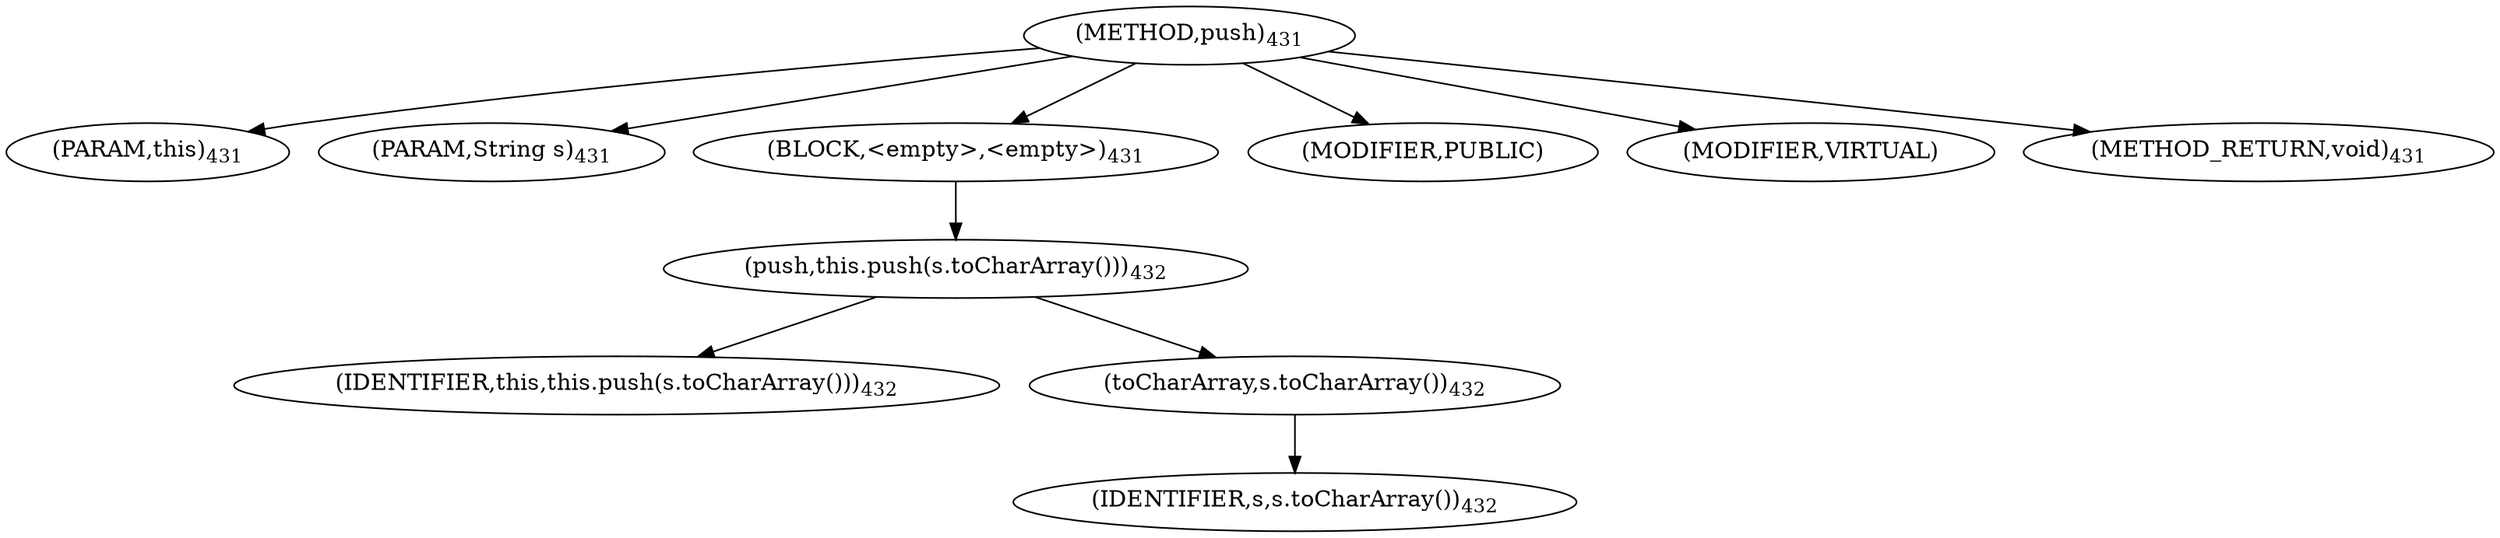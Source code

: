 digraph "push" {  
"839" [label = <(METHOD,push)<SUB>431</SUB>> ]
"40" [label = <(PARAM,this)<SUB>431</SUB>> ]
"840" [label = <(PARAM,String s)<SUB>431</SUB>> ]
"841" [label = <(BLOCK,&lt;empty&gt;,&lt;empty&gt;)<SUB>431</SUB>> ]
"842" [label = <(push,this.push(s.toCharArray()))<SUB>432</SUB>> ]
"39" [label = <(IDENTIFIER,this,this.push(s.toCharArray()))<SUB>432</SUB>> ]
"843" [label = <(toCharArray,s.toCharArray())<SUB>432</SUB>> ]
"844" [label = <(IDENTIFIER,s,s.toCharArray())<SUB>432</SUB>> ]
"845" [label = <(MODIFIER,PUBLIC)> ]
"846" [label = <(MODIFIER,VIRTUAL)> ]
"847" [label = <(METHOD_RETURN,void)<SUB>431</SUB>> ]
  "839" -> "40" 
  "839" -> "840" 
  "839" -> "841" 
  "839" -> "845" 
  "839" -> "846" 
  "839" -> "847" 
  "841" -> "842" 
  "842" -> "39" 
  "842" -> "843" 
  "843" -> "844" 
}
